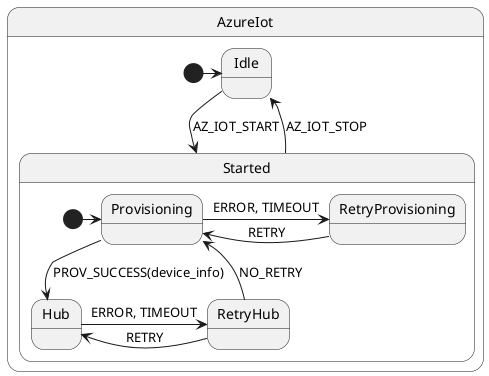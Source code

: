 @startuml

state AzureIot {
    state Idle
    state Started {
        state Provisioning
        state Hub
        state RetryProvisioning
        state RetryHub

        [*] -> Provisioning
        Provisioning --> Hub : PROV_SUCCESS(device_info)
        Provisioning -> RetryProvisioning : ERROR, TIMEOUT
        RetryProvisioning -> Provisioning : RETRY
        Hub -> RetryHub : ERROR, TIMEOUT
        RetryHub -> Hub : RETRY
        RetryHub -> Provisioning : NO_RETRY
        
    }

    [*] -> Idle
    Idle -> Started : AZ_IOT_START
    Started --> Idle : AZ_IOT_STOP
}

@enduml
